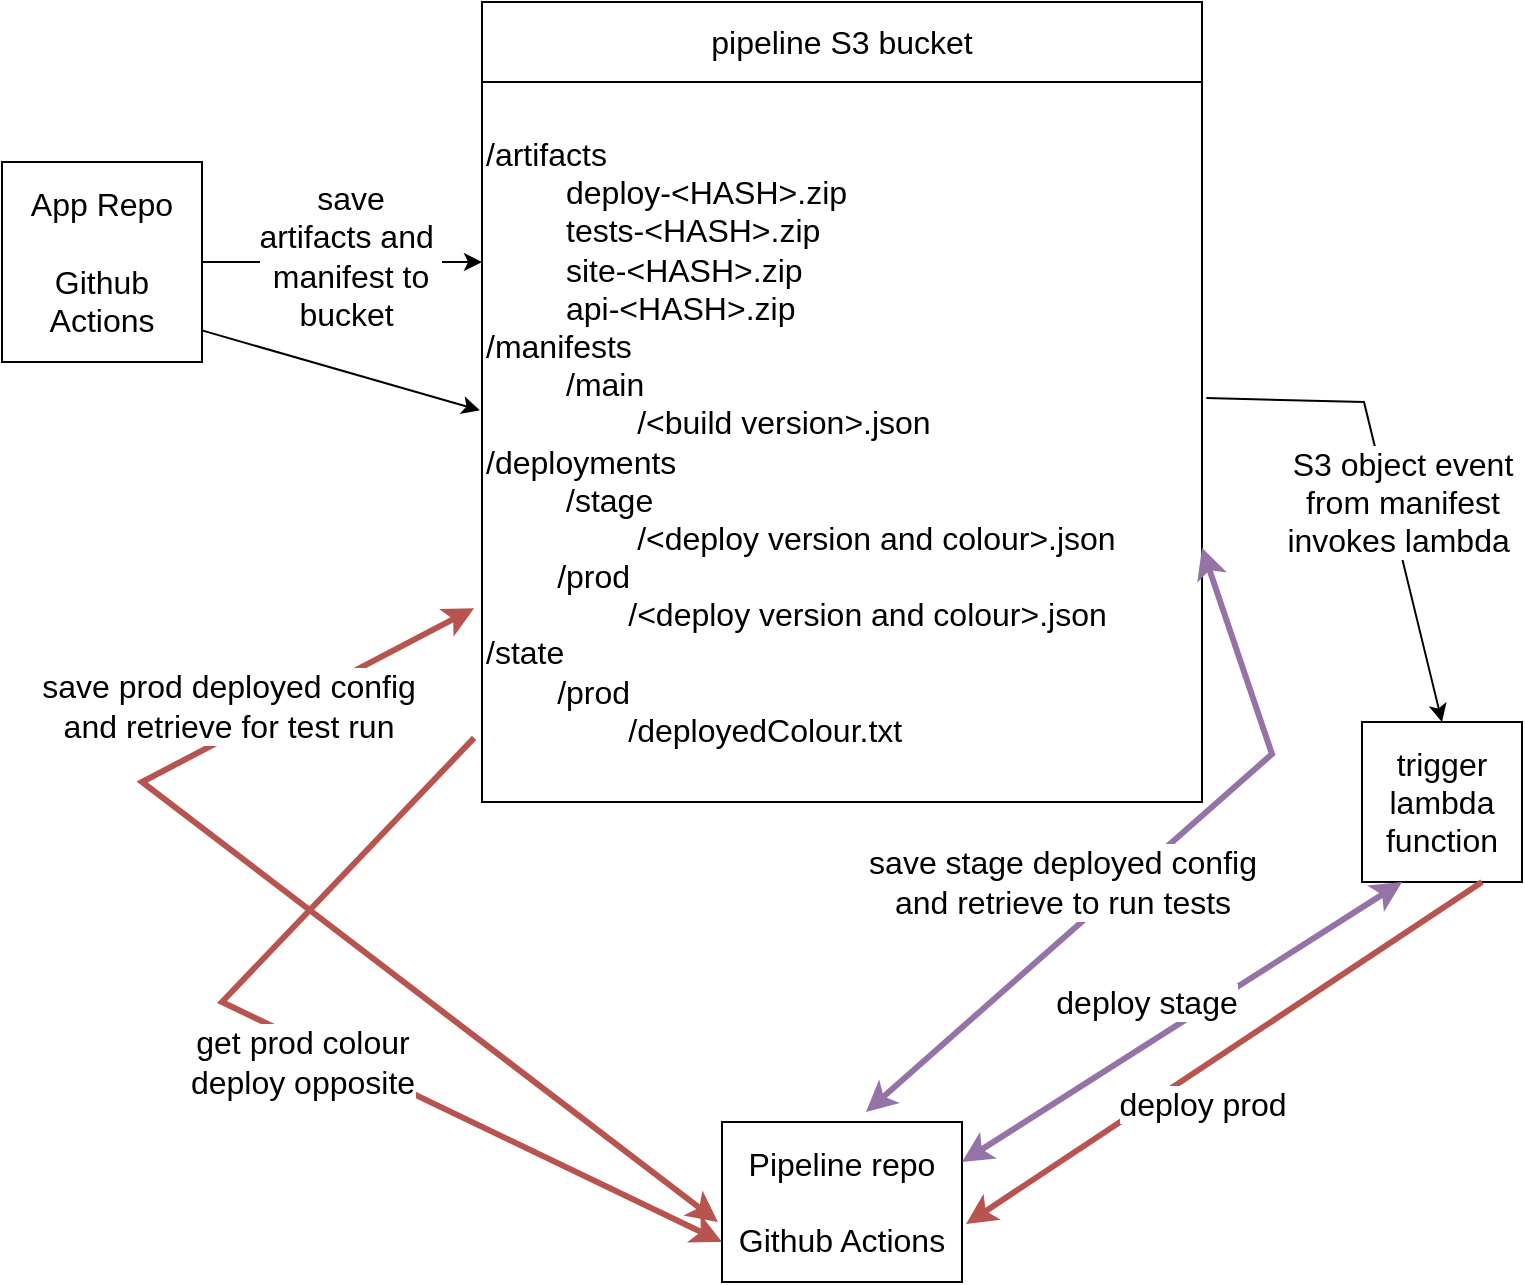 <mxfile type="device"><diagram id="WB3BoG5xBAtaqizUjof4" name="Page-1"><mxGraphModel dx="1396" dy="971" grid="1" gridSize="10" guides="1" tooltips="1" connect="1" arrows="1" fold="1" page="1" pageScale="1" pageWidth="827" pageHeight="1169" math="0" shadow="0"><root><mxCell id="0"/><mxCell id="1" parent="0"/><mxCell id="F2fio9FDhFAenTsJdniH-1" value="&lt;font style=&quot;font-size: 16px&quot;&gt;App Repo &lt;br&gt;&lt;br&gt;Github Actions&lt;/font&gt;" style="whiteSpace=wrap;html=1;aspect=fixed;" vertex="1" parent="1"><mxGeometry x="40" y="120" width="100" height="100" as="geometry"/></mxCell><mxCell id="F2fio9FDhFAenTsJdniH-2" value="&lt;div&gt;&lt;span style=&quot;font-size: 16px&quot;&gt;/artifacts&lt;/span&gt;&lt;/div&gt;&lt;blockquote style=&quot;margin: 0 0 0 40px ; border: none ; padding: 0px&quot;&gt;&lt;span style=&quot;font-size: 16px&quot;&gt;&lt;div&gt;&lt;span&gt;deploy-&amp;lt;HASH&amp;gt;.zip&lt;/span&gt;&lt;/div&gt;&lt;/span&gt;&lt;span style=&quot;font-size: 16px&quot;&gt;tests-&amp;lt;HASH&amp;gt;.zip&lt;br&gt;&lt;/span&gt;&lt;span style=&quot;font-size: 16px&quot;&gt;site-&amp;lt;HASH&amp;gt;.zip&lt;br&gt;&lt;/span&gt;&lt;span style=&quot;font-size: 16px&quot;&gt;api-&amp;lt;HASH&amp;gt;.zip&lt;/span&gt;&lt;/blockquote&gt;&lt;span style=&quot;font-size: 16px&quot;&gt;&lt;div&gt;&lt;span&gt;/manifests&lt;/span&gt;&lt;/div&gt;&lt;/span&gt;&lt;blockquote style=&quot;margin: 0 0 0 40px ; border: none ; padding: 0px&quot;&gt;&lt;span style=&quot;font-size: 16px&quot;&gt;&lt;div&gt;&lt;span&gt;/main&lt;/span&gt;&lt;/div&gt;&lt;/span&gt;&lt;span style=&quot;font-size: 16px&quot;&gt;&lt;div&gt;&lt;span&gt;&lt;span style=&quot;white-space: pre&quot;&gt;&#9;&lt;/span&gt;/&lt;/span&gt;&lt;span&gt;&amp;lt;build version&amp;gt;.json&lt;/span&gt;&lt;/div&gt;&lt;/span&gt;&lt;/blockquote&gt;&lt;span style=&quot;font-size: 16px&quot;&gt;&lt;div&gt;&lt;span&gt;/deployments&lt;/span&gt;&lt;/div&gt;&lt;/span&gt;&lt;blockquote style=&quot;margin: 0 0 0 40px ; border: none ; padding: 0px&quot;&gt;&lt;span style=&quot;font-size: 16px&quot;&gt;&lt;div&gt;&lt;span&gt;/stage&lt;/span&gt;&lt;/div&gt;&lt;/span&gt;&lt;span style=&quot;font-size: 16px&quot;&gt;&lt;div&gt;&lt;span&gt;&lt;span style=&quot;white-space: pre&quot;&gt;&#9;&lt;/span&gt;/&amp;lt;deploy version and colour&amp;gt;.json&lt;/span&gt;&lt;/div&gt;&lt;/span&gt;&lt;/blockquote&gt;&lt;div style=&quot;font-size: 16px&quot;&gt;&lt;span&gt;&#9;&lt;/span&gt;&lt;span style=&quot;white-space: pre&quot;&gt;&#9;&lt;/span&gt;/prod&lt;br&gt;&lt;/div&gt;&lt;div style=&quot;font-size: 16px&quot;&gt;&lt;span&gt;&#9;&lt;/span&gt;&lt;span&gt;&#9;&lt;/span&gt;&lt;span style=&quot;white-space: pre&quot;&gt;&#9;&lt;/span&gt;&lt;span style=&quot;white-space: pre&quot;&gt;&#9;&lt;/span&gt;/&amp;lt;deploy version and colour&amp;gt;.json&lt;/div&gt;&lt;span style=&quot;font-size: 16px&quot;&gt;&lt;div&gt;&lt;span&gt;/state&lt;/span&gt;&lt;/div&gt;&lt;div&gt;&lt;span&gt;&lt;span style=&quot;white-space: pre&quot;&gt;&#9;&lt;/span&gt;/prod&lt;/span&gt;&lt;/div&gt;&lt;div&gt;&lt;span&gt;&lt;span style=&quot;white-space: pre&quot;&gt;&#9;&lt;/span&gt;&lt;span style=&quot;white-space: pre&quot;&gt;&#9;&lt;/span&gt;/deployedColour.txt&lt;br&gt;&lt;/span&gt;&lt;/div&gt;&lt;/span&gt;" style="whiteSpace=wrap;html=1;aspect=fixed;align=left;" vertex="1" parent="1"><mxGeometry x="280" y="80" width="360" height="360" as="geometry"/></mxCell><mxCell id="F2fio9FDhFAenTsJdniH-4" value="pipeline S3 bucket" style="rounded=0;whiteSpace=wrap;html=1;fontSize=16;" vertex="1" parent="1"><mxGeometry x="280" y="40" width="360" height="40" as="geometry"/></mxCell><mxCell id="F2fio9FDhFAenTsJdniH-5" value="" style="endArrow=classic;html=1;rounded=0;fontSize=16;entryX=0;entryY=0.25;entryDx=0;entryDy=0;exitX=1;exitY=0.5;exitDx=0;exitDy=0;" edge="1" parent="1" source="F2fio9FDhFAenTsJdniH-1" target="F2fio9FDhFAenTsJdniH-2"><mxGeometry width="50" height="50" relative="1" as="geometry"><mxPoint x="220" y="230" as="sourcePoint"/><mxPoint x="270" y="180" as="targetPoint"/></mxGeometry></mxCell><mxCell id="F2fio9FDhFAenTsJdniH-21" value="save&lt;br&gt;artifacts and&amp;nbsp;&lt;br&gt;manifest&amp;nbsp;to&lt;br&gt;bucket&amp;nbsp;" style="edgeLabel;html=1;align=center;verticalAlign=middle;resizable=0;points=[];fontSize=16;" vertex="1" connectable="0" parent="F2fio9FDhFAenTsJdniH-5"><mxGeometry x="0.352" y="1" relative="1" as="geometry"><mxPoint x="-21" y="-2" as="offset"/></mxGeometry></mxCell><mxCell id="F2fio9FDhFAenTsJdniH-6" value="" style="endArrow=classic;html=1;rounded=0;fontSize=16;exitX=1;exitY=0.842;exitDx=0;exitDy=0;exitPerimeter=0;entryX=-0.003;entryY=0.456;entryDx=0;entryDy=0;entryPerimeter=0;" edge="1" parent="1" source="F2fio9FDhFAenTsJdniH-1" target="F2fio9FDhFAenTsJdniH-2"><mxGeometry width="50" height="50" relative="1" as="geometry"><mxPoint x="390" y="250" as="sourcePoint"/><mxPoint x="270" y="210" as="targetPoint"/></mxGeometry></mxCell><mxCell id="F2fio9FDhFAenTsJdniH-7" value="&lt;font style=&quot;font-size: 16px&quot;&gt;trigger lambda function&lt;/font&gt;" style="whiteSpace=wrap;html=1;aspect=fixed;" vertex="1" parent="1"><mxGeometry x="720" y="400" width="80" height="80" as="geometry"/></mxCell><mxCell id="F2fio9FDhFAenTsJdniH-8" value="" style="endArrow=classic;html=1;rounded=0;fontSize=16;entryX=0.5;entryY=0;entryDx=0;entryDy=0;exitX=1.006;exitY=0.439;exitDx=0;exitDy=0;exitPerimeter=0;" edge="1" parent="1" source="F2fio9FDhFAenTsJdniH-2" target="F2fio9FDhFAenTsJdniH-7"><mxGeometry width="50" height="50" relative="1" as="geometry"><mxPoint x="580" y="280" as="sourcePoint"/><mxPoint x="680" y="400" as="targetPoint"/><Array as="points"><mxPoint x="721" y="240"/></Array></mxGeometry></mxCell><mxCell id="F2fio9FDhFAenTsJdniH-22" value="S3 object event&lt;br&gt;from manifest&lt;br&gt;invokes lambda&amp;nbsp;" style="edgeLabel;html=1;align=center;verticalAlign=middle;resizable=0;points=[];fontSize=16;" vertex="1" connectable="0" parent="F2fio9FDhFAenTsJdniH-8"><mxGeometry x="-0.082" y="-2" relative="1" as="geometry"><mxPoint x="13" y="17" as="offset"/></mxGeometry></mxCell><mxCell id="F2fio9FDhFAenTsJdniH-10" value="Pipeline repo &lt;br&gt;&lt;br&gt;Github Actions" style="rounded=0;whiteSpace=wrap;html=1;fontSize=16;" vertex="1" parent="1"><mxGeometry x="400" y="600" width="120" height="80" as="geometry"/></mxCell><mxCell id="F2fio9FDhFAenTsJdniH-11" value="" style="endArrow=classic;html=1;rounded=0;fontSize=16;exitX=0.25;exitY=1;exitDx=0;exitDy=0;entryX=1;entryY=0.25;entryDx=0;entryDy=0;fillColor=#e1d5e7;strokeColor=#9673a6;strokeWidth=3;startArrow=classic;startFill=1;" edge="1" parent="1" source="F2fio9FDhFAenTsJdniH-7" target="F2fio9FDhFAenTsJdniH-10"><mxGeometry width="50" height="50" relative="1" as="geometry"><mxPoint x="490" y="360" as="sourcePoint"/><mxPoint x="540" y="310" as="targetPoint"/></mxGeometry></mxCell><mxCell id="F2fio9FDhFAenTsJdniH-23" value="deploy stage" style="edgeLabel;html=1;align=center;verticalAlign=middle;resizable=0;points=[];fontSize=16;" vertex="1" connectable="0" parent="F2fio9FDhFAenTsJdniH-11"><mxGeometry x="0.156" y="-3" relative="1" as="geometry"><mxPoint y="-19" as="offset"/></mxGeometry></mxCell><mxCell id="F2fio9FDhFAenTsJdniH-12" value="" style="endArrow=classic;html=1;rounded=0;fontSize=16;exitX=0.6;exitY=-0.062;exitDx=0;exitDy=0;entryX=1;entryY=0.647;entryDx=0;entryDy=0;fillColor=#e1d5e7;strokeColor=#9673a6;strokeWidth=3;entryPerimeter=0;startArrow=classic;startFill=1;exitPerimeter=0;" edge="1" parent="1" source="F2fio9FDhFAenTsJdniH-10" target="F2fio9FDhFAenTsJdniH-2"><mxGeometry width="50" height="50" relative="1" as="geometry"><mxPoint x="510" y="584.04" as="sourcePoint"/><mxPoint x="645" y="286.0" as="targetPoint"/><Array as="points"><mxPoint x="675" y="416.04"/></Array></mxGeometry></mxCell><mxCell id="F2fio9FDhFAenTsJdniH-20" value="save stage deployed config&lt;br&gt;and retrieve to run tests" style="edgeLabel;html=1;align=center;verticalAlign=middle;resizable=0;points=[];fontSize=16;" vertex="1" connectable="0" parent="F2fio9FDhFAenTsJdniH-12"><mxGeometry x="-0.376" y="4" relative="1" as="geometry"><mxPoint x="12" y="-34" as="offset"/></mxGeometry></mxCell><mxCell id="F2fio9FDhFAenTsJdniH-13" value="" style="endArrow=classic;html=1;rounded=0;fontSize=16;exitX=0.75;exitY=1;exitDx=0;exitDy=0;entryX=1.017;entryY=0.638;entryDx=0;entryDy=0;fillColor=#f8cecc;strokeColor=#b85450;strokeWidth=3;startArrow=none;startFill=0;entryPerimeter=0;" edge="1" parent="1" source="F2fio9FDhFAenTsJdniH-7" target="F2fio9FDhFAenTsJdniH-10"><mxGeometry width="50" height="50" relative="1" as="geometry"><mxPoint x="770" y="160" as="sourcePoint"/><mxPoint x="770" y="240" as="targetPoint"/></mxGeometry></mxCell><mxCell id="F2fio9FDhFAenTsJdniH-24" value="deploy prod" style="edgeLabel;html=1;align=center;verticalAlign=middle;resizable=0;points=[];fontSize=16;" vertex="1" connectable="0" parent="F2fio9FDhFAenTsJdniH-13"><mxGeometry x="0.249" y="4" relative="1" as="geometry"><mxPoint x="19" as="offset"/></mxGeometry></mxCell><mxCell id="F2fio9FDhFAenTsJdniH-14" value="" style="endArrow=classic;html=1;rounded=0;fontSize=16;exitX=-0.017;exitY=0.625;exitDx=0;exitDy=0;entryX=-0.011;entryY=0.731;entryDx=0;entryDy=0;fillColor=#f8cecc;strokeColor=#b85450;strokeWidth=3;startArrow=classic;startFill=1;entryPerimeter=0;exitPerimeter=0;" edge="1" parent="1" source="F2fio9FDhFAenTsJdniH-10" target="F2fio9FDhFAenTsJdniH-2"><mxGeometry width="50" height="50" relative="1" as="geometry"><mxPoint x="601.96" y="360" as="sourcePoint"/><mxPoint x="600" y="442" as="targetPoint"/><Array as="points"><mxPoint x="110" y="430"/></Array></mxGeometry></mxCell><mxCell id="F2fio9FDhFAenTsJdniH-19" value="save prod deployed config&lt;br&gt;and retrieve for test run" style="edgeLabel;html=1;align=center;verticalAlign=middle;resizable=0;points=[];fontSize=16;" vertex="1" connectable="0" parent="F2fio9FDhFAenTsJdniH-14"><mxGeometry x="0.615" y="1" relative="1" as="geometry"><mxPoint x="-29" as="offset"/></mxGeometry></mxCell><mxCell id="F2fio9FDhFAenTsJdniH-15" value="" style="endArrow=none;html=1;rounded=0;fontSize=16;exitX=0;exitY=0.75;exitDx=0;exitDy=0;fillColor=#f8cecc;strokeColor=#b85450;strokeWidth=3;startArrow=classic;startFill=1;entryX=-0.011;entryY=0.911;entryDx=0;entryDy=0;entryPerimeter=0;endFill=0;" edge="1" parent="1" source="F2fio9FDhFAenTsJdniH-10" target="F2fio9FDhFAenTsJdniH-2"><mxGeometry width="50" height="50" relative="1" as="geometry"><mxPoint x="650" y="400" as="sourcePoint"/><mxPoint x="600" y="380" as="targetPoint"/><Array as="points"><mxPoint x="150" y="540"/></Array></mxGeometry></mxCell><mxCell id="F2fio9FDhFAenTsJdniH-17" value="get prod colour&lt;br&gt;deploy opposite" style="edgeLabel;html=1;align=center;verticalAlign=middle;resizable=0;points=[];fontSize=16;" vertex="1" connectable="0" parent="F2fio9FDhFAenTsJdniH-15"><mxGeometry x="0.044" y="1" relative="1" as="geometry"><mxPoint x="7" y="13" as="offset"/></mxGeometry></mxCell></root></mxGraphModel></diagram></mxfile>